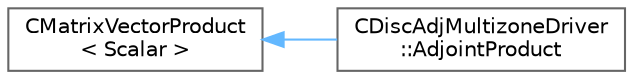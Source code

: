 digraph "Graphical Class Hierarchy"
{
 // LATEX_PDF_SIZE
  bgcolor="transparent";
  edge [fontname=Helvetica,fontsize=10,labelfontname=Helvetica,labelfontsize=10];
  node [fontname=Helvetica,fontsize=10,shape=box,height=0.2,width=0.4];
  rankdir="LR";
  Node0 [id="Node000000",label="CMatrixVectorProduct\l\< Scalar \>",height=0.2,width=0.4,color="grey40", fillcolor="white", style="filled",URL="$classCMatrixVectorProduct.html",tooltip=" "];
  Node0 -> Node1 [id="edge115_Node000000_Node000001",dir="back",color="steelblue1",style="solid",tooltip=" "];
  Node1 [id="Node000001",label="CDiscAdjMultizoneDriver\l::AdjointProduct",height=0.2,width=0.4,color="grey40", fillcolor="white", style="filled",URL="$classCDiscAdjMultizoneDriver_1_1AdjointProduct.html",tooltip=" "];
}
